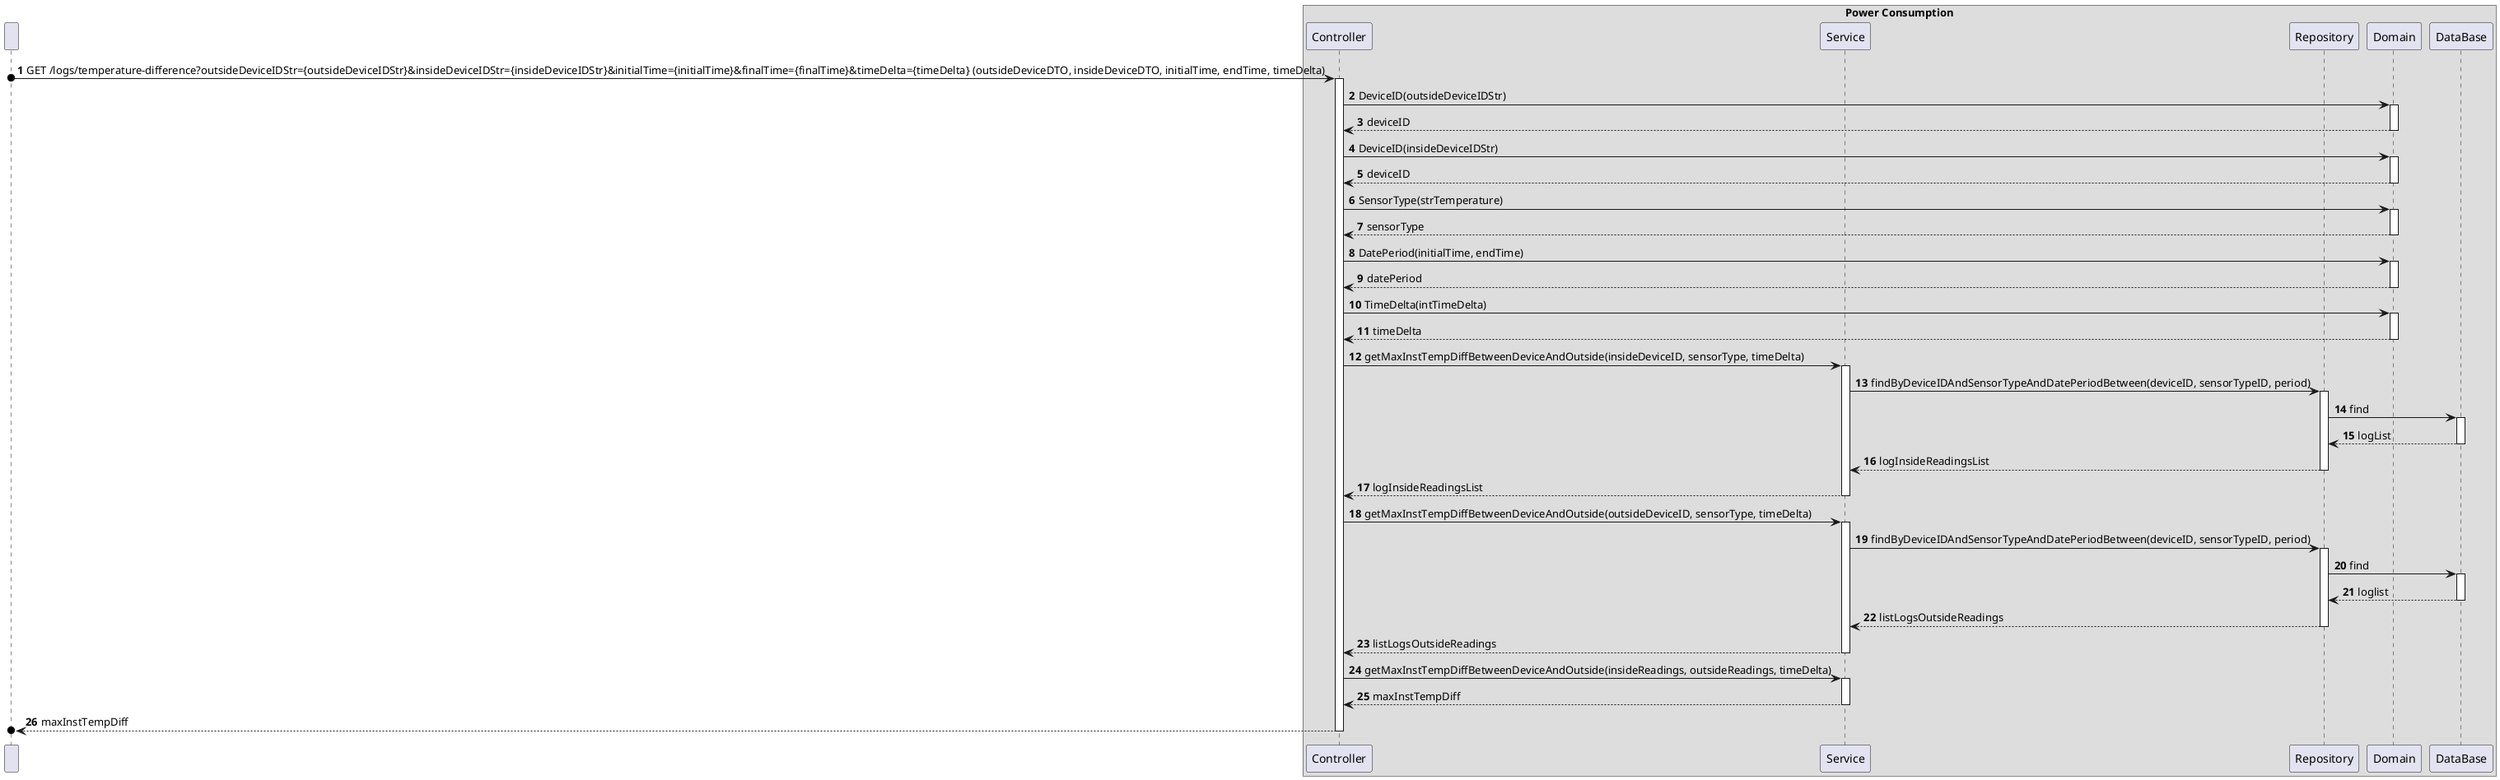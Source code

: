 @startuml
'https://plantuml.com/sequence-diagram

participant " " as User
box "Power Consumption"
participant Controller as "Controller"
participant Service as "Service"
participant Repository as "Repository"
participant Domain as "Domain"
participant DataBase as "DataBase"
end box

autonumber


User o-> Controller: GET /logs/temperature-difference?outsideDeviceIDStr={outsideDeviceIDStr}&insideDeviceIDStr={insideDeviceIDStr}&initialTime={initialTime}&finalTime={finalTime}&timeDelta={timeDelta} (outsideDeviceDTO, insideDeviceDTO, initialTime, endTime, timeDelta)

activate Controller

Controller -> Domain :DeviceID(outsideDeviceIDStr)
activate Domain

Domain --> Controller : deviceID
deactivate Domain

Controller -> Domain: DeviceID(insideDeviceIDStr)
activate Domain

Domain --> Controller : deviceID
deactivate Domain

Controller -> Domain: SensorType(strTemperature)
activate Domain
Domain --> Controller : sensorType
deactivate Domain

Controller -> Domain: DatePeriod(initialTime, endTime)
activate Domain
Domain --> Controller : datePeriod
deactivate Domain

Controller -> Domain: TimeDelta(intTimeDelta)
activate Domain
Domain --> Controller : timeDelta
deactivate Domain

Controller -> Service: getMaxInstTempDiffBetweenDeviceAndOutside(insideDeviceID, sensorType, timeDelta)
activate Service
Service -> Repository: findByDeviceIDAndSensorTypeAndDatePeriodBetween(deviceID, sensorTypeID, period)

activate Repository
Repository -> DataBase: find
activate DataBase
DataBase --> Repository: logList
deactivate DataBase

Repository --> Service: logInsideReadingsList
deactivate Repository

Service --> Controller: logInsideReadingsList
deactivate Service

Controller -> Service: getMaxInstTempDiffBetweenDeviceAndOutside(outsideDeviceID, sensorType, timeDelta)
activate Service
Service -> Repository: findByDeviceIDAndSensorTypeAndDatePeriodBetween(deviceID, sensorTypeID, period)

activate Repository
Repository -> DataBase: find
activate DataBase
DataBase --> Repository: loglist
deactivate DataBase



Repository --> Service: listLogsOutsideReadings
deactivate Repository

Service --> Controller: listLogsOutsideReadings
deactivate Service

Controller -> Service: getMaxInstTempDiffBetweenDeviceAndOutside(insideReadings, outsideReadings, timeDelta)
activate Service

Service --> Controller: maxInstTempDiff
deactivate Service

Controller -->o User: maxInstTempDiff
deactivate Controller







@enduml